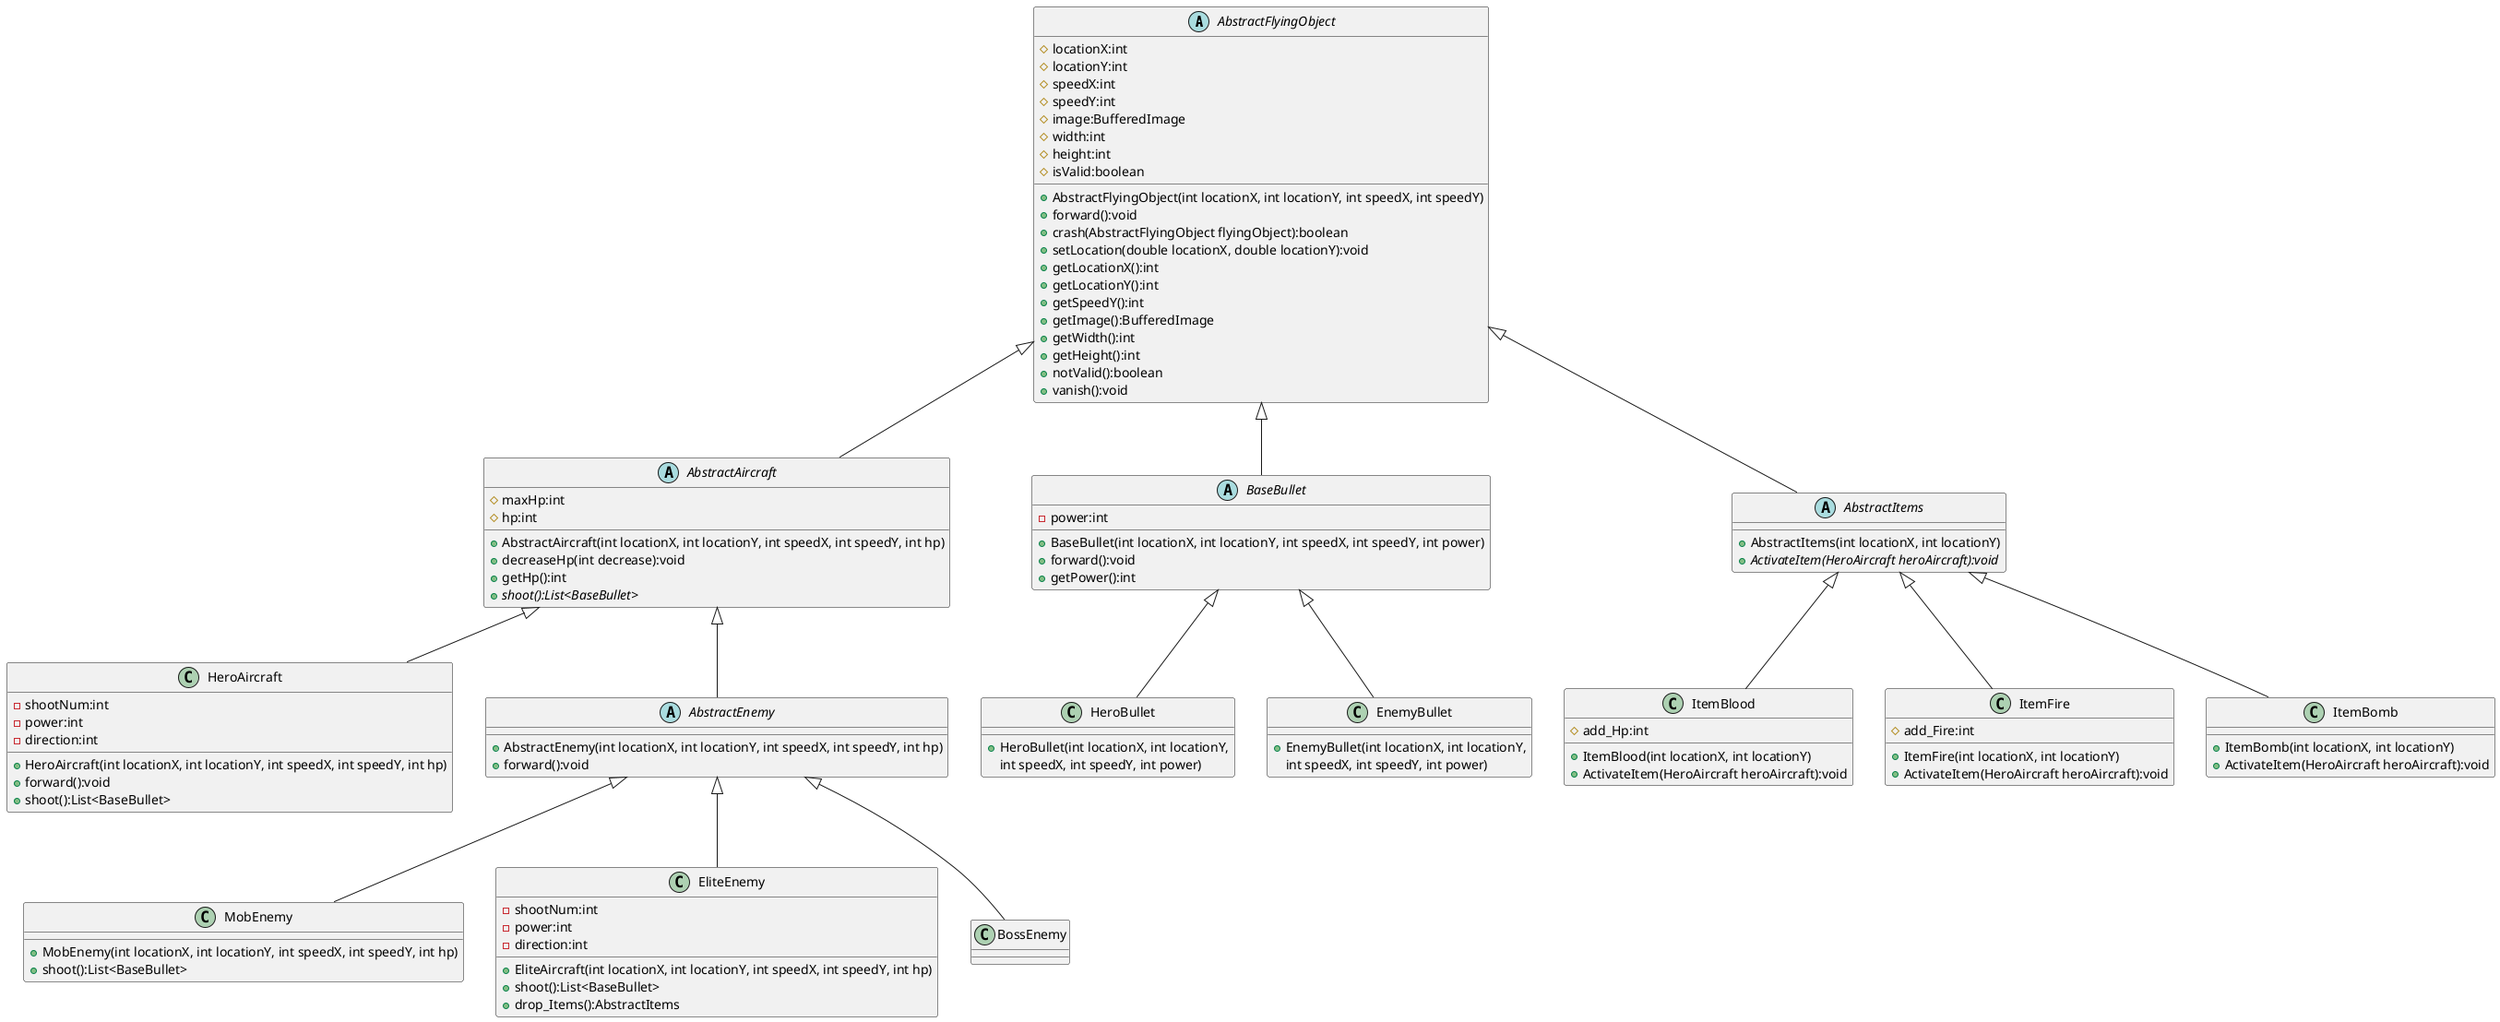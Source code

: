 @startuml
'https://plantuml.com/class-diagram

abstract class AbstractFlyingObject
{
    # locationX:int
    # locationY:int
    # speedX:int
    # speedY:int
    # image:BufferedImage
    # width:int
    # height:int
    # isValid:boolean

    + AbstractFlyingObject(int locationX, int locationY, int speedX, int speedY)
    + forward():void
    + crash(AbstractFlyingObject flyingObject):boolean
    + setLocation(double locationX, double locationY):void
    + getLocationX():int
    + getLocationY():int
    + getSpeedY():int
    + getImage():BufferedImage
    + getWidth():int
    + getHeight():int
    + notValid():boolean
    + vanish():void
}
abstract class AbstractAircraft
{
	# maxHp:int
    # hp:int
    + AbstractAircraft(int locationX, int locationY, int speedX, int speedY, int hp)
    + decreaseHp(int decrease):void
    + getHp():int
    + {abstract} shoot():List<BaseBullet>
 }

abstract class BaseBullet
{
    - power:int
    + BaseBullet(int locationX, int locationY, int speedX, int speedY, int power)
    + forward():void
	+ getPower():int
}

abstract class AbstractItems{
    + AbstractItems(int locationX, int locationY)
    + {abstract}ActivateItem(HeroAircraft heroAircraft):void
}

AbstractFlyingObject <|-- AbstractAircraft
AbstractFlyingObject <|-- BaseBullet
AbstractFlyingObject <|-- AbstractItems

AbstractAircraft <|-- HeroAircraft
AbstractAircraft <|-- AbstractEnemy

AbstractEnemy <|-- MobEnemy
AbstractEnemy <|-- EliteEnemy
AbstractEnemy <|-- BossEnemy

AbstractItems <|-- ItemBlood
AbstractItems <|-- ItemFire
AbstractItems <|-- ItemBomb

BaseBullet <|-- HeroBullet
BaseBullet <|-- EnemyBullet

class HeroAircraft {
    - shootNum:int
    - power:int
    - direction:int
    + HeroAircraft(int locationX, int locationY, int speedX, int speedY, int hp)
    + forward():void
    + shoot():List<BaseBullet>
}

abstract class AbstractEnemy{
    + AbstractEnemy(int locationX, int locationY, int speedX, int speedY, int hp)
    + forward():void
}

class MobEnemy {
    + MobEnemy(int locationX, int locationY, int speedX, int speedY, int hp)
    + shoot():List<BaseBullet>
}
class EliteEnemy{
    - shootNum:int
    - power:int
    - direction:int
    + EliteAircraft(int locationX, int locationY, int speedX, int speedY, int hp)
    + shoot():List<BaseBullet>
    + drop_Items():AbstractItems
}

class BossEnemy{

}

class ItemBlood{
    # add_Hp:int
    + ItemBlood(int locationX, int locationY)
    + ActivateItem(HeroAircraft heroAircraft):void
}

class ItemFire{
    # add_Fire:int
    + ItemFire(int locationX, int locationY)
    + ActivateItem(HeroAircraft heroAircraft):void
}

class ItemBomb{
    + ItemBomb(int locationX, int locationY)
    + ActivateItem(HeroAircraft heroAircraft):void
}
class HeroBullet {
    + HeroBullet(int locationX, int locationY,
     int speedX, int speedY, int power)
}

class EnemyBullet {
    + EnemyBullet(int locationX, int locationY,
     int speedX, int speedY, int power)
}

@enduml